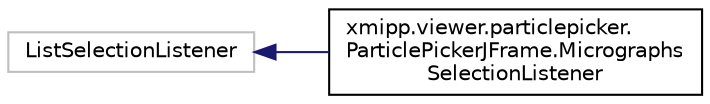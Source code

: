 digraph "Graphical Class Hierarchy"
{
  edge [fontname="Helvetica",fontsize="10",labelfontname="Helvetica",labelfontsize="10"];
  node [fontname="Helvetica",fontsize="10",shape=record];
  rankdir="LR";
  Node166 [label="ListSelectionListener",height=0.2,width=0.4,color="grey75", fillcolor="white", style="filled"];
  Node166 -> Node0 [dir="back",color="midnightblue",fontsize="10",style="solid",fontname="Helvetica"];
  Node0 [label="xmipp.viewer.particlepicker.\lParticlePickerJFrame.Micrographs\lSelectionListener",height=0.2,width=0.4,color="black", fillcolor="white", style="filled",URL="$classxmipp_1_1viewer_1_1particlepicker_1_1ParticlePickerJFrame_1_1MicrographsSelectionListener.html"];
}
